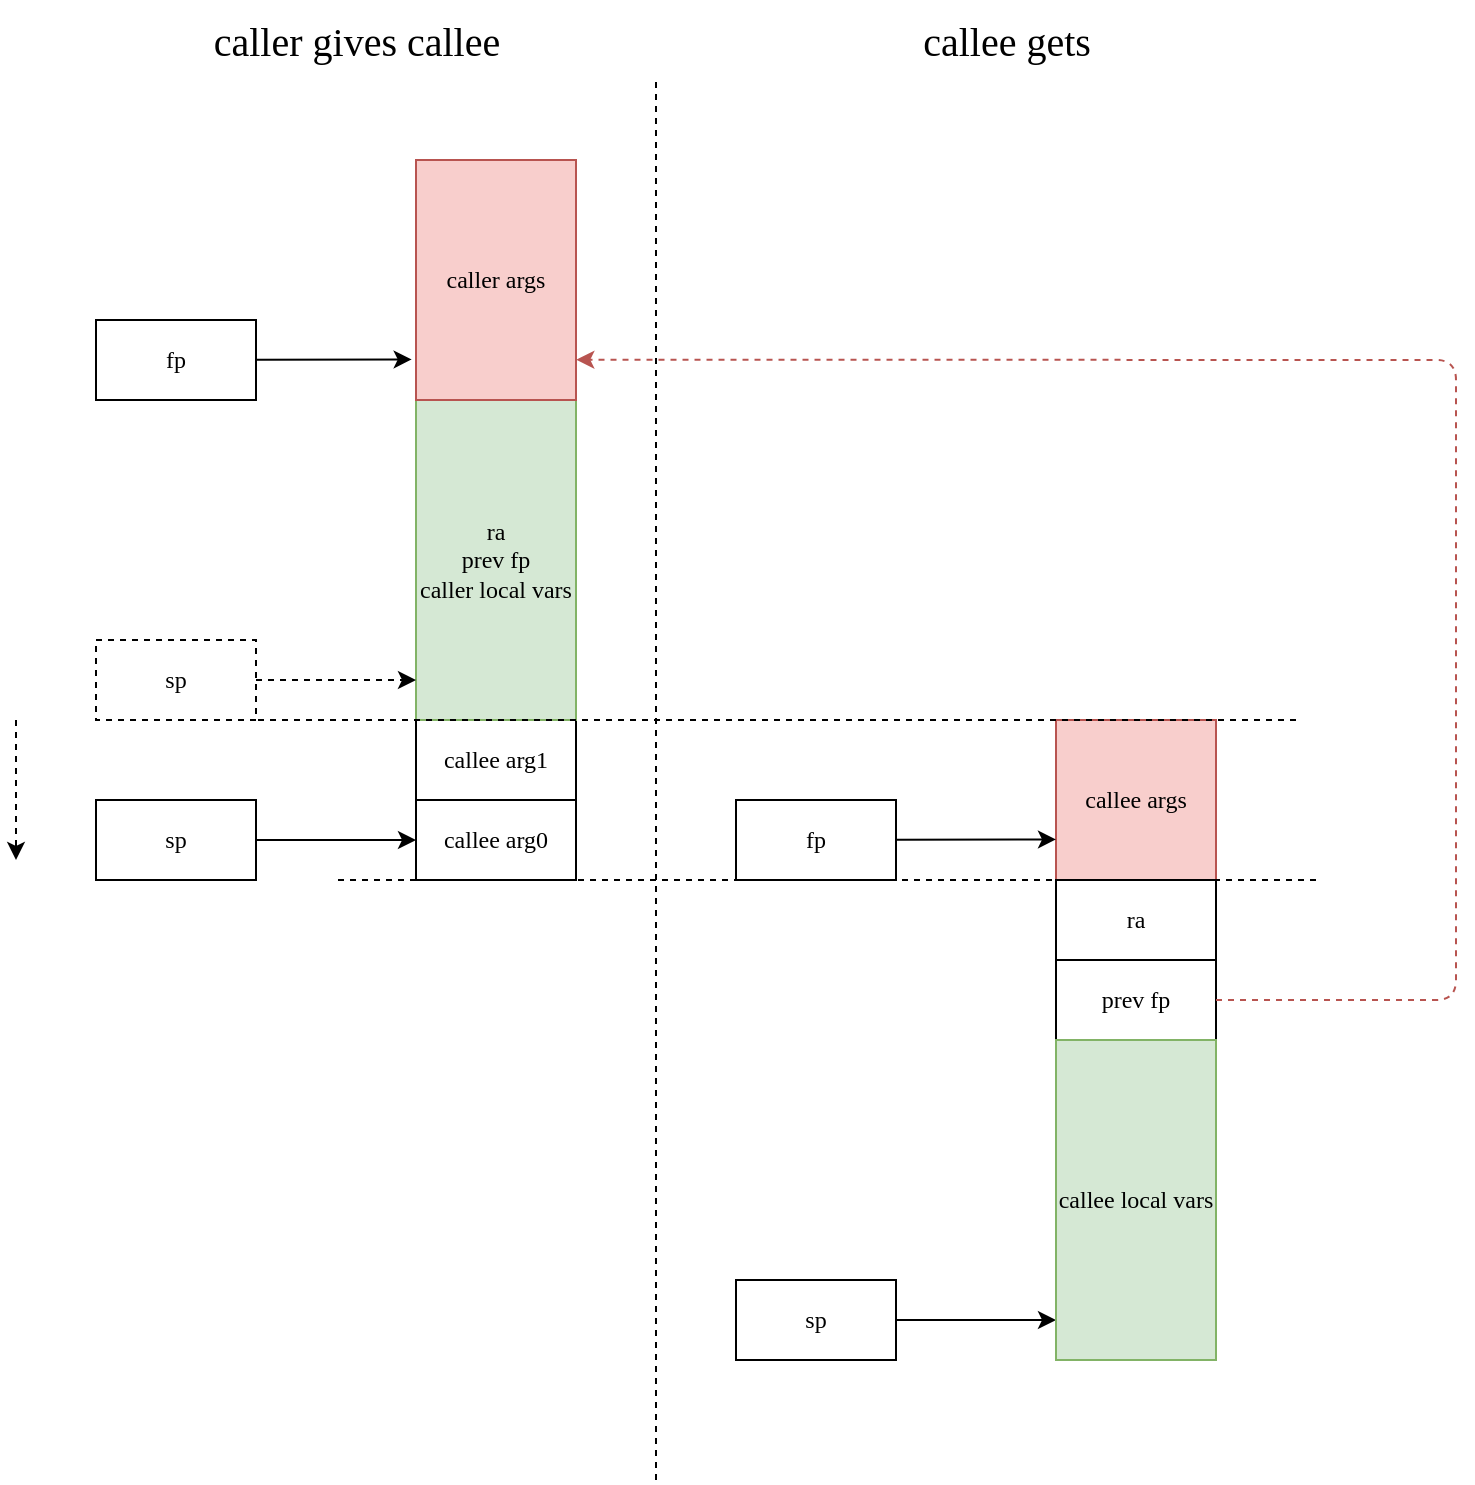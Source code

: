 <mxfile>
    <diagram id="d_4YtYYXhXwNeWZbCNeA" name="caller-callee">
        <mxGraphModel dx="1466" dy="1113" grid="1" gridSize="10" guides="1" tooltips="1" connect="1" arrows="1" fold="1" page="0" pageScale="1" pageWidth="850" pageHeight="1100" background="#ffffff" math="0" shadow="0">
            <root>
                <mxCell id="0"/>
                <mxCell id="1" parent="0"/>
                <mxCell id="2" value="" style="rounded=0;whiteSpace=wrap;html=1;fontFamily=Times New Roman;" parent="1" vertex="1">
                    <mxGeometry x="120" y="80" width="80" height="240" as="geometry"/>
                </mxCell>
                <mxCell id="3" value="callee args" style="rounded=0;whiteSpace=wrap;html=1;fontFamily=Times New Roman;fillColor=#f8cecc;strokeColor=#b85450;" parent="1" vertex="1">
                    <mxGeometry x="440" y="240" width="80" height="80" as="geometry"/>
                </mxCell>
                <mxCell id="4" value="callee arg0" style="rounded=0;whiteSpace=wrap;html=1;fontFamily=Times New Roman;" parent="1" vertex="1">
                    <mxGeometry x="120" y="280" width="80" height="40" as="geometry"/>
                </mxCell>
                <mxCell id="5" value="callee arg1" style="rounded=0;whiteSpace=wrap;html=1;fontFamily=Times New Roman;" parent="1" vertex="1">
                    <mxGeometry x="120" y="240" width="80" height="40" as="geometry"/>
                </mxCell>
                <mxCell id="6" value="ra&lt;br&gt;prev fp&lt;br&gt;caller local vars" style="rounded=0;whiteSpace=wrap;html=1;fontFamily=Times New Roman;fillColor=#d5e8d4;strokeColor=#82b366;" parent="1" vertex="1">
                    <mxGeometry x="120" y="80" width="80" height="160" as="geometry"/>
                </mxCell>
                <mxCell id="11" value="" style="edgeStyle=none;html=1;entryX=0;entryY=0.5;entryDx=0;entryDy=0;fontFamily=Times New Roman;" parent="1" source="7" target="4" edge="1">
                    <mxGeometry relative="1" as="geometry"/>
                </mxCell>
                <mxCell id="7" value="sp" style="rounded=0;whiteSpace=wrap;html=1;fontFamily=Times New Roman;" parent="1" vertex="1">
                    <mxGeometry x="-40" y="280" width="80" height="40" as="geometry"/>
                </mxCell>
                <mxCell id="10" value="caller args" style="rounded=0;whiteSpace=wrap;html=1;fontFamily=Times New Roman;fillColor=#f8cecc;strokeColor=#b85450;" parent="1" vertex="1">
                    <mxGeometry x="120" y="-40" width="80" height="120" as="geometry"/>
                </mxCell>
                <mxCell id="13" value="" style="edgeStyle=none;html=1;entryX=-0.027;entryY=0.831;entryDx=0;entryDy=0;entryPerimeter=0;fontFamily=Times New Roman;" parent="1" source="12" target="10" edge="1">
                    <mxGeometry relative="1" as="geometry"/>
                </mxCell>
                <mxCell id="12" value="fp" style="rounded=0;whiteSpace=wrap;html=1;fontFamily=Times New Roman;" parent="1" vertex="1">
                    <mxGeometry x="-40" y="40" width="80" height="40" as="geometry"/>
                </mxCell>
                <mxCell id="14" value="" style="edgeStyle=none;html=1;entryX=0;entryY=0.5;entryDx=0;entryDy=0;fontFamily=Times New Roman;" parent="1" source="15" edge="1">
                    <mxGeometry relative="1" as="geometry">
                        <mxPoint x="440" y="540" as="targetPoint"/>
                    </mxGeometry>
                </mxCell>
                <mxCell id="15" value="sp" style="rounded=0;whiteSpace=wrap;html=1;fontFamily=Times New Roman;" parent="1" vertex="1">
                    <mxGeometry x="280" y="520" width="80" height="40" as="geometry"/>
                </mxCell>
                <mxCell id="16" value="" style="edgeStyle=none;html=1;entryX=-0.027;entryY=0.831;entryDx=0;entryDy=0;entryPerimeter=0;fontFamily=Times New Roman;" parent="1" source="17" edge="1">
                    <mxGeometry relative="1" as="geometry">
                        <mxPoint x="440.0" y="299.72" as="targetPoint"/>
                    </mxGeometry>
                </mxCell>
                <mxCell id="17" value="fp" style="rounded=0;whiteSpace=wrap;html=1;fontFamily=Times New Roman;" parent="1" vertex="1">
                    <mxGeometry x="280.0" y="280" width="80" height="40" as="geometry"/>
                </mxCell>
                <mxCell id="18" value="" style="rounded=0;whiteSpace=wrap;html=1;fontFamily=Times New Roman;" parent="1" vertex="1">
                    <mxGeometry x="440" y="320" width="80" height="240" as="geometry"/>
                </mxCell>
                <mxCell id="19" value="ra" style="rounded=0;whiteSpace=wrap;html=1;fontFamily=Times New Roman;" parent="1" vertex="1">
                    <mxGeometry x="440" y="320" width="80" height="40" as="geometry"/>
                </mxCell>
                <mxCell id="20" value="prev fp" style="rounded=0;whiteSpace=wrap;html=1;fontFamily=Times New Roman;" parent="1" vertex="1">
                    <mxGeometry x="440" y="360" width="80" height="40" as="geometry"/>
                </mxCell>
                <mxCell id="21" value="" style="endArrow=none;dashed=1;html=1;fontFamily=Times New Roman;" parent="1" edge="1">
                    <mxGeometry width="50" height="50" relative="1" as="geometry">
                        <mxPoint x="240" y="620" as="sourcePoint"/>
                        <mxPoint x="240" y="-80" as="targetPoint"/>
                    </mxGeometry>
                </mxCell>
                <mxCell id="22" value="caller gives callee" style="text;html=1;align=center;verticalAlign=middle;resizable=0;points=[];autosize=1;strokeColor=none;fillColor=none;fontFamily=Times New Roman;fontSize=20;" parent="1" vertex="1">
                    <mxGeometry x="5" y="-120" width="170" height="40" as="geometry"/>
                </mxCell>
                <mxCell id="23" value="callee gets" style="text;html=1;align=center;verticalAlign=middle;resizable=0;points=[];autosize=1;strokeColor=none;fillColor=none;fontFamily=Times New Roman;fontSize=20;" parent="1" vertex="1">
                    <mxGeometry x="360" y="-120" width="110" height="40" as="geometry"/>
                </mxCell>
                <mxCell id="24" value="callee local vars" style="rounded=0;whiteSpace=wrap;html=1;fontFamily=Times New Roman;fillColor=#d5e8d4;strokeColor=#82b366;" parent="1" vertex="1">
                    <mxGeometry x="440" y="400" width="80" height="160" as="geometry"/>
                </mxCell>
                <mxCell id="25" value="" style="endArrow=none;dashed=1;html=1;fontFamily=Times New Roman;" parent="1" edge="1">
                    <mxGeometry width="50" height="50" relative="1" as="geometry">
                        <mxPoint x="560" y="240" as="sourcePoint"/>
                        <mxPoint x="40" y="240" as="targetPoint"/>
                    </mxGeometry>
                </mxCell>
                <mxCell id="26" value="" style="endArrow=none;dashed=1;html=1;fontFamily=Times New Roman;" parent="1" edge="1">
                    <mxGeometry width="50" height="50" relative="1" as="geometry">
                        <mxPoint x="570" y="320" as="sourcePoint"/>
                        <mxPoint x="80" y="320" as="targetPoint"/>
                    </mxGeometry>
                </mxCell>
                <mxCell id="27" value="" style="endArrow=classic;html=1;dashed=1;entryX=1.002;entryY=0.832;entryDx=0;entryDy=0;entryPerimeter=0;exitX=1;exitY=0.5;exitDx=0;exitDy=0;fillColor=#f8cecc;strokeColor=#b85450;" edge="1" parent="1" source="20" target="10">
                    <mxGeometry width="50" height="50" relative="1" as="geometry">
                        <mxPoint x="560" y="380" as="sourcePoint"/>
                        <mxPoint x="240" y="70" as="targetPoint"/>
                        <Array as="points">
                            <mxPoint x="640" y="380"/>
                            <mxPoint x="640" y="60"/>
                        </Array>
                    </mxGeometry>
                </mxCell>
                <mxCell id="28" value="" style="edgeStyle=none;html=1;entryX=0;entryY=0.5;entryDx=0;entryDy=0;fontFamily=Times New Roman;dashed=1;" edge="1" source="29" parent="1">
                    <mxGeometry relative="1" as="geometry">
                        <mxPoint x="120" y="220" as="targetPoint"/>
                    </mxGeometry>
                </mxCell>
                <mxCell id="29" value="sp" style="rounded=0;whiteSpace=wrap;html=1;fontFamily=Times New Roman;dashed=1;" vertex="1" parent="1">
                    <mxGeometry x="-40" y="200" width="80" height="40" as="geometry"/>
                </mxCell>
                <mxCell id="30" value="" style="endArrow=classic;html=1;dashed=1;" edge="1" parent="1">
                    <mxGeometry width="50" height="50" relative="1" as="geometry">
                        <mxPoint x="-80" y="240" as="sourcePoint"/>
                        <mxPoint x="-80" y="310" as="targetPoint"/>
                    </mxGeometry>
                </mxCell>
            </root>
        </mxGraphModel>
    </diagram>
</mxfile>